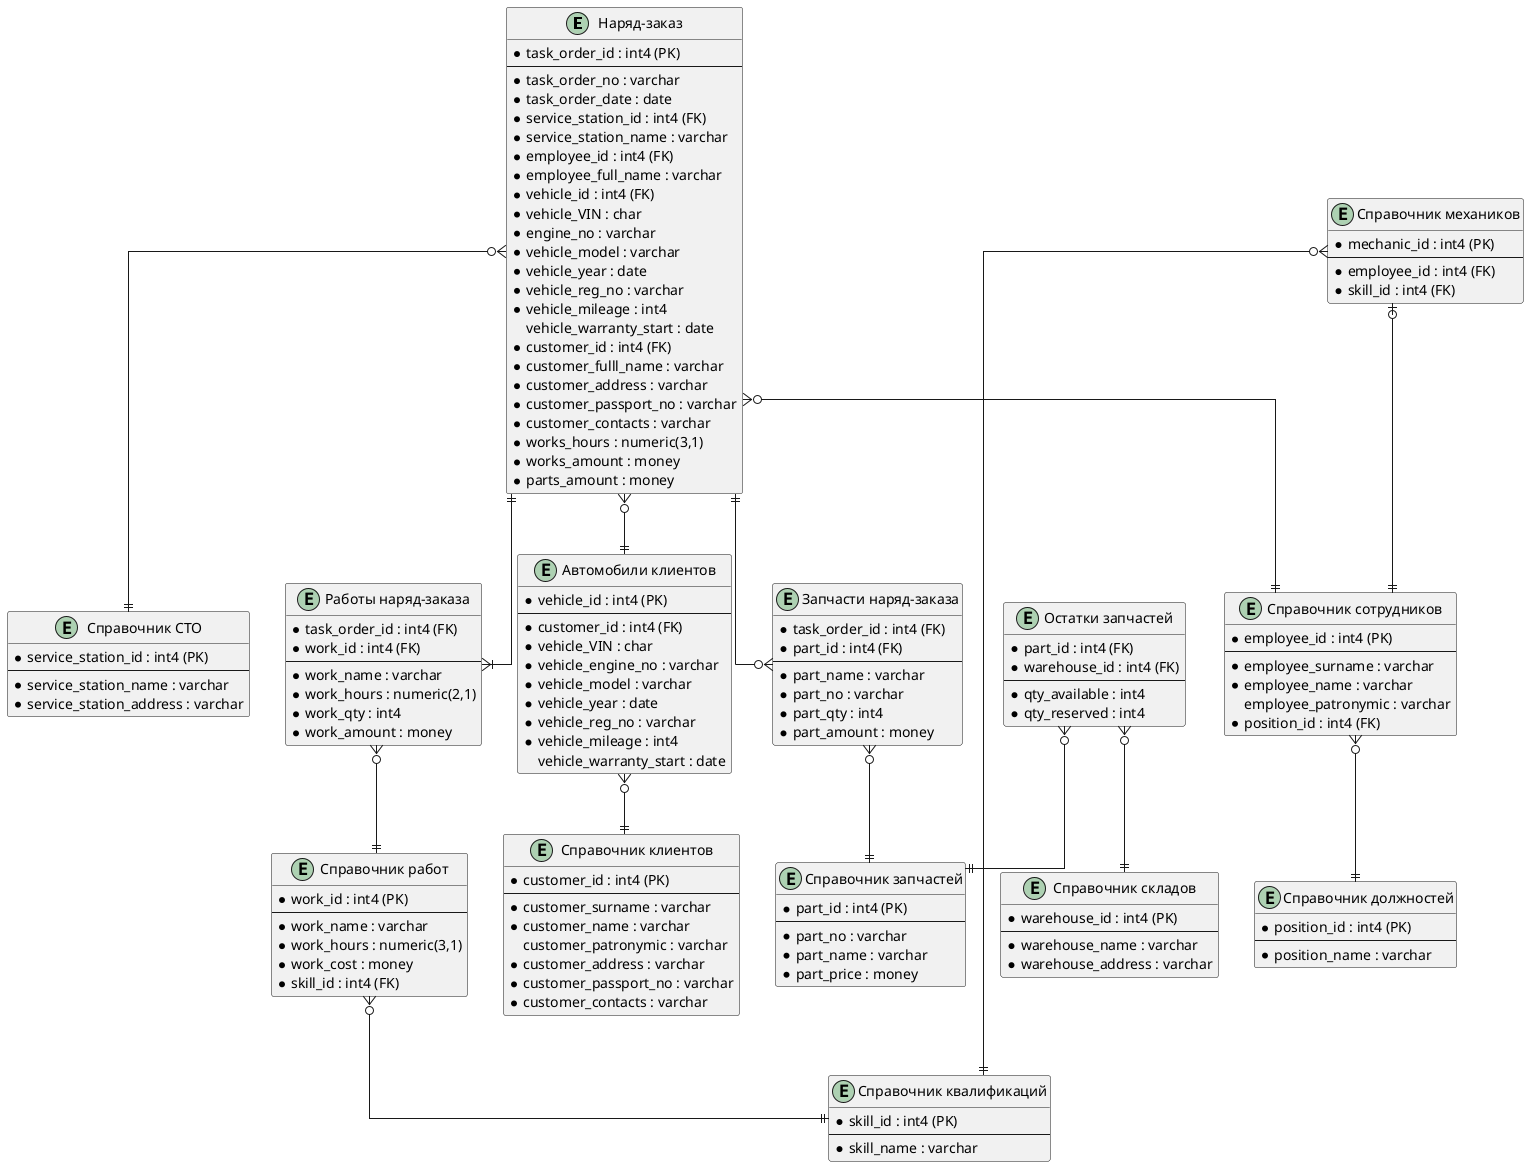 @startuml

' hide the spot
' hide circle

' avoid problems with angled crows feet
skinparam linetype ortho

entity "Наряд-заказ" as task_order {
    * task_order_id : int4 (PK)
    --
    * task_order_no : varchar 
    * task_order_date : date 
    * service_station_id : int4 (FK) 
    * service_station_name : varchar 
    * employee_id : int4 (FK)
    * employee_full_name : varchar 
    * vehicle_id : int4 (FK)
    * vehicle_VIN : char 
    * engine_no : varchar 
    * vehicle_model : varchar 
    * vehicle_year : date 
    * vehicle_reg_no : varchar 
    * vehicle_mileage : int4 
    vehicle_warranty_start : date 
    * customer_id : int4 (FK)
    * customer_fulll_name : varchar 
    * customer_address : varchar 
    * customer_passport_no : varchar 
    * customer_contacts : varchar 
    * works_hours : numeric(3,1)
    * works_amount : money 
    * parts_amount : money 
}

entity "Работы наряд-заказа" as works_list {
    * task_order_id : int4 (FK)
    * work_id : int4 (FK)
    --
    * work_name : varchar 
    * work_hours : numeric(2,1) 
    * work_qty : int4 
    * work_amount : money 
}

entity "Запчасти наряд-заказа" as parts_list {
    * task_order_id : int4 (FK)
    * part_id : int4 (FK)
    --
    * part_name : varchar 
    * part_no : varchar 
    * part_qty : int4 
    * part_amount : money 
}

entity "Справочник работ" as works {
    * work_id : int4 (PK)
    --
    * work_name : varchar 
    * work_hours : numeric(3,1) 
    * work_cost : money 
    * skill_id : int4 (FK)
}

entity "Автомобили клиентов" as vehicles {
    * vehicle_id : int4 (PK)
    --
    * customer_id : int4 (FK)
    * vehicle_VIN : char 
    * vehicle_engine_no : varchar 
    * vehicle_model : varchar 
    * vehicle_year : date 
    * vehicle_reg_no : varchar 
    * vehicle_mileage : int4 
    vehicle_warranty_start : date 
}

entity "Справочник клиентов" as customers {
    * customer_id : int4 (PK)
    --
    * customer_surname : varchar 
    * customer_name : varchar 
    customer_patronymic : varchar 
    * customer_address : varchar 
    * customer_passport_no : varchar 
    * customer_contacts : varchar 
}

entity "Справочник сотрудников" as employees {
    * employee_id : int4 (PK)
    --
    * employee_surname : varchar 
    * employee_name : varchar 
    employee_patronymic : varchar 
    * position_id : int4 (FK)
}

entity "Справочник механиков" as mechanics {
    * mechanic_id : int4 (PK)  
    --
    * employee_id : int4 (FK)
    * skill_id : int4 (FK)
}

entity "Справочник квалификаций" as skills {
    * skill_id : int4 (PK)
    --
    * skill_name : varchar 
}

entity "Справочник запчастей" as parts {
    * part_id : int4 (PK)
    --
    * part_no : varchar 
    * part_name : varchar 
    * part_price : money 
}

entity "Справочник СТО" as service_stations {
    * service_station_id : int4 (PK)
    --
    * service_station_name : varchar 
    * service_station_address : varchar 
}

entity "Справочник должностей" as positions {
    * position_id : int4 (PK)
    --
    * position_name : varchar  
}

entity "Остатки запчастей" as availability {
    * part_id : int4 (FK)
    * warehouse_id : int4 (FK)
    --
    * qty_available : int4 
    * qty_reserved : int4 
}

entity "Справочник складов" as warehouses {
    * warehouse_id : int4 (PK)
    --
    * warehouse_name : varchar 
    * warehouse_address : varchar 
}

task_order   ||--|{ works_list
task_order   ||--o{ parts_list
task_order   }o--|| service_stations
task_order   }o--|| employees
task_order   }o--|| vehicles
works_list   }o--|| works
parts_list   }o--|| parts
works        }o--|| skills
vehicles     }o--|| customers
employees    }o--|| positions
mechanics    |o--|| employees
mechanics    }o--|| skills
availability }o--|| parts
availability }o--|| warehouses

@enduml
